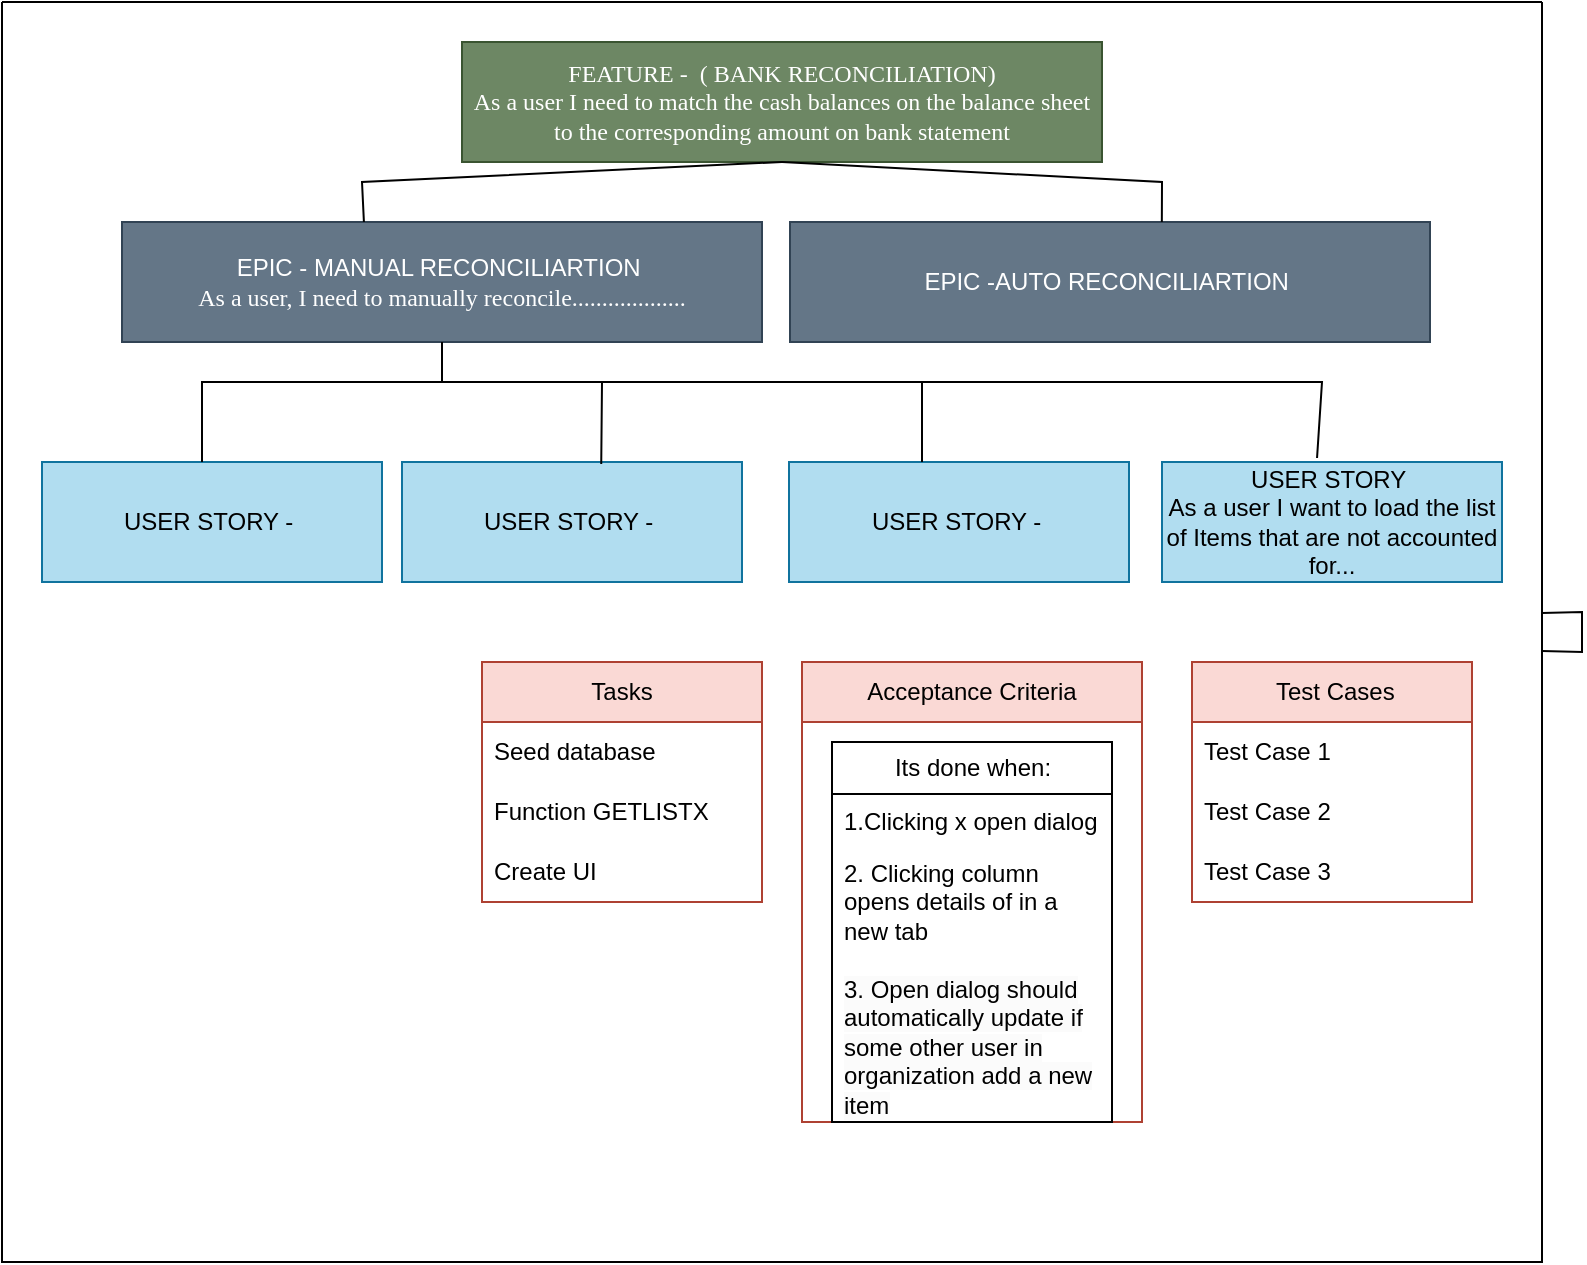 <mxfile version="21.3.7" type="github">
  <diagram id="prtHgNgQTEPvFCAcTncT" name="Page-1">
    <mxGraphModel dx="1562" dy="890" grid="1" gridSize="10" guides="1" tooltips="1" connect="1" arrows="1" fold="1" page="1" pageScale="1" pageWidth="827" pageHeight="1169" math="0" shadow="0">
      <root>
        <mxCell id="0" />
        <mxCell id="1" parent="0" />
        <mxCell id="XktvU1xeqBwV3OAODEVz-1" value="" style="swimlane;startSize=0;" vertex="1" parent="1">
          <mxGeometry x="20" y="90" width="770" height="630" as="geometry" />
        </mxCell>
        <mxCell id="XktvU1xeqBwV3OAODEVz-2" value="FEATURE -&amp;nbsp; ( BANK RECONCILIATION)&lt;br&gt;As a user I need to match the cash balances on the balance sheet to the corresponding amount on bank statement" style="rounded=0;whiteSpace=wrap;html=1;fillColor=#6d8764;fontColor=#ffffff;strokeColor=#3A5431;fontFamily=Tahoma;" vertex="1" parent="XktvU1xeqBwV3OAODEVz-1">
          <mxGeometry x="230" y="20" width="320" height="60" as="geometry" />
        </mxCell>
        <mxCell id="XktvU1xeqBwV3OAODEVz-4" value="EPIC -AUTO RECONCILIARTION&amp;nbsp;" style="rounded=0;whiteSpace=wrap;html=1;fillColor=#647687;fontColor=#ffffff;strokeColor=#314354;" vertex="1" parent="XktvU1xeqBwV3OAODEVz-1">
          <mxGeometry x="394" y="110" width="320" height="60" as="geometry" />
        </mxCell>
        <mxCell id="XktvU1xeqBwV3OAODEVz-5" value="EPIC - MANUAL RECONCILIARTION&amp;nbsp;&lt;br style=&quot;border-color: var(--border-color); font-family: Tahoma;&quot;&gt;&lt;span style=&quot;font-family: Tahoma;&quot;&gt;As a user, I need to manually reconcile...................&lt;/span&gt;" style="rounded=0;whiteSpace=wrap;html=1;fillColor=#647687;fontColor=#ffffff;strokeColor=#314354;" vertex="1" parent="XktvU1xeqBwV3OAODEVz-1">
          <mxGeometry x="60" y="110" width="320" height="60" as="geometry" />
        </mxCell>
        <mxCell id="XktvU1xeqBwV3OAODEVz-7" value="" style="endArrow=none;html=1;rounded=0;entryX=0.5;entryY=1;entryDx=0;entryDy=0;exitX=0.378;exitY=0;exitDx=0;exitDy=0;exitPerimeter=0;" edge="1" parent="XktvU1xeqBwV3OAODEVz-1" source="XktvU1xeqBwV3OAODEVz-5" target="XktvU1xeqBwV3OAODEVz-2">
          <mxGeometry width="50" height="50" relative="1" as="geometry">
            <mxPoint x="370" y="400" as="sourcePoint" />
            <mxPoint x="420" y="350" as="targetPoint" />
            <Array as="points">
              <mxPoint x="180" y="90" />
            </Array>
          </mxGeometry>
        </mxCell>
        <mxCell id="XktvU1xeqBwV3OAODEVz-8" value="" style="endArrow=none;html=1;rounded=0;entryX=0.5;entryY=1;entryDx=0;entryDy=0;exitX=0.581;exitY=0;exitDx=0;exitDy=0;exitPerimeter=0;" edge="1" parent="XktvU1xeqBwV3OAODEVz-1" source="XktvU1xeqBwV3OAODEVz-4" target="XktvU1xeqBwV3OAODEVz-2">
          <mxGeometry width="50" height="50" relative="1" as="geometry">
            <mxPoint x="191" y="120" as="sourcePoint" />
            <mxPoint x="400" y="90" as="targetPoint" />
            <Array as="points">
              <mxPoint x="580" y="90" />
            </Array>
          </mxGeometry>
        </mxCell>
        <mxCell id="XktvU1xeqBwV3OAODEVz-9" value="USER STORY -&amp;nbsp;" style="rounded=0;whiteSpace=wrap;html=1;fillColor=#b1ddf0;strokeColor=#10739e;" vertex="1" parent="XktvU1xeqBwV3OAODEVz-1">
          <mxGeometry x="20" y="230" width="170" height="60" as="geometry" />
        </mxCell>
        <mxCell id="XktvU1xeqBwV3OAODEVz-10" value="USER STORY -&amp;nbsp;" style="rounded=0;whiteSpace=wrap;html=1;fillColor=#b1ddf0;strokeColor=#10739e;" vertex="1" parent="XktvU1xeqBwV3OAODEVz-1">
          <mxGeometry x="200" y="230" width="170" height="60" as="geometry" />
        </mxCell>
        <mxCell id="XktvU1xeqBwV3OAODEVz-12" value="USER STORY -&amp;nbsp;" style="rounded=0;whiteSpace=wrap;html=1;fillColor=#b1ddf0;strokeColor=#10739e;" vertex="1" parent="XktvU1xeqBwV3OAODEVz-1">
          <mxGeometry x="393.5" y="230" width="170" height="60" as="geometry" />
        </mxCell>
        <mxCell id="XktvU1xeqBwV3OAODEVz-11" value="&lt;span style=&quot;font-weight: normal;&quot;&gt;USER STORY&amp;nbsp;&lt;br&gt;As a user I want to load the list of Items that are not accounted for...&lt;br&gt;&lt;/span&gt;" style="rounded=0;whiteSpace=wrap;html=1;fillColor=#b1ddf0;strokeColor=#10739e;fontStyle=1" vertex="1" parent="XktvU1xeqBwV3OAODEVz-1">
          <mxGeometry x="580" y="230" width="170" height="60" as="geometry" />
        </mxCell>
        <mxCell id="XktvU1xeqBwV3OAODEVz-13" value="" style="endArrow=none;html=1;rounded=0;entryX=0.5;entryY=1;entryDx=0;entryDy=0;" edge="1" parent="XktvU1xeqBwV3OAODEVz-1" target="XktvU1xeqBwV3OAODEVz-5">
          <mxGeometry width="50" height="50" relative="1" as="geometry">
            <mxPoint x="100" y="230" as="sourcePoint" />
            <mxPoint x="420" y="350" as="targetPoint" />
            <Array as="points">
              <mxPoint x="100" y="190" />
              <mxPoint x="220" y="190" />
            </Array>
          </mxGeometry>
        </mxCell>
        <mxCell id="XktvU1xeqBwV3OAODEVz-17" value="Tasks" style="swimlane;fontStyle=0;childLayout=stackLayout;horizontal=1;startSize=30;horizontalStack=0;resizeParent=1;resizeParentMax=0;resizeLast=0;collapsible=1;marginBottom=0;whiteSpace=wrap;html=1;fillColor=#fad9d5;strokeColor=#ae4132;" vertex="1" parent="XktvU1xeqBwV3OAODEVz-1">
          <mxGeometry x="240" y="330" width="140" height="120" as="geometry" />
        </mxCell>
        <mxCell id="XktvU1xeqBwV3OAODEVz-18" value="Seed database" style="text;strokeColor=none;fillColor=none;align=left;verticalAlign=middle;spacingLeft=4;spacingRight=4;overflow=hidden;points=[[0,0.5],[1,0.5]];portConstraint=eastwest;rotatable=0;whiteSpace=wrap;html=1;" vertex="1" parent="XktvU1xeqBwV3OAODEVz-17">
          <mxGeometry y="30" width="140" height="30" as="geometry" />
        </mxCell>
        <mxCell id="XktvU1xeqBwV3OAODEVz-19" value="Function GETLISTX" style="text;strokeColor=none;fillColor=none;align=left;verticalAlign=middle;spacingLeft=4;spacingRight=4;overflow=hidden;points=[[0,0.5],[1,0.5]];portConstraint=eastwest;rotatable=0;whiteSpace=wrap;html=1;" vertex="1" parent="XktvU1xeqBwV3OAODEVz-17">
          <mxGeometry y="60" width="140" height="30" as="geometry" />
        </mxCell>
        <mxCell id="XktvU1xeqBwV3OAODEVz-20" value="Create UI" style="text;strokeColor=none;fillColor=none;align=left;verticalAlign=middle;spacingLeft=4;spacingRight=4;overflow=hidden;points=[[0,0.5],[1,0.5]];portConstraint=eastwest;rotatable=0;whiteSpace=wrap;html=1;" vertex="1" parent="XktvU1xeqBwV3OAODEVz-17">
          <mxGeometry y="90" width="140" height="30" as="geometry" />
        </mxCell>
        <mxCell id="XktvU1xeqBwV3OAODEVz-25" value="&amp;nbsp;Test Cases" style="swimlane;fontStyle=0;childLayout=stackLayout;horizontal=1;startSize=30;horizontalStack=0;resizeParent=1;resizeParentMax=0;resizeLast=0;collapsible=1;marginBottom=0;whiteSpace=wrap;html=1;fillColor=#fad9d5;strokeColor=#ae4132;" vertex="1" parent="XktvU1xeqBwV3OAODEVz-1">
          <mxGeometry x="595" y="330" width="140" height="120" as="geometry" />
        </mxCell>
        <mxCell id="XktvU1xeqBwV3OAODEVz-26" value="Test Case 1" style="text;strokeColor=none;fillColor=none;align=left;verticalAlign=middle;spacingLeft=4;spacingRight=4;overflow=hidden;points=[[0,0.5],[1,0.5]];portConstraint=eastwest;rotatable=0;whiteSpace=wrap;html=1;" vertex="1" parent="XktvU1xeqBwV3OAODEVz-25">
          <mxGeometry y="30" width="140" height="30" as="geometry" />
        </mxCell>
        <mxCell id="XktvU1xeqBwV3OAODEVz-27" value="Test Case 2" style="text;strokeColor=none;fillColor=none;align=left;verticalAlign=middle;spacingLeft=4;spacingRight=4;overflow=hidden;points=[[0,0.5],[1,0.5]];portConstraint=eastwest;rotatable=0;whiteSpace=wrap;html=1;" vertex="1" parent="XktvU1xeqBwV3OAODEVz-25">
          <mxGeometry y="60" width="140" height="30" as="geometry" />
        </mxCell>
        <mxCell id="XktvU1xeqBwV3OAODEVz-28" value="Test Case 3" style="text;strokeColor=none;fillColor=none;align=left;verticalAlign=middle;spacingLeft=4;spacingRight=4;overflow=hidden;points=[[0,0.5],[1,0.5]];portConstraint=eastwest;rotatable=0;whiteSpace=wrap;html=1;" vertex="1" parent="XktvU1xeqBwV3OAODEVz-25">
          <mxGeometry y="90" width="140" height="30" as="geometry" />
        </mxCell>
        <mxCell id="XktvU1xeqBwV3OAODEVz-30" value="&lt;span style=&quot;font-weight: normal;&quot;&gt;Acceptance Criteria&lt;/span&gt;" style="swimlane;whiteSpace=wrap;html=1;fillColor=#fad9d5;strokeColor=#ae4132;startSize=30;" vertex="1" parent="XktvU1xeqBwV3OAODEVz-1">
          <mxGeometry x="400" y="330" width="170" height="230" as="geometry" />
        </mxCell>
        <mxCell id="XktvU1xeqBwV3OAODEVz-46" value="Its done when:" style="swimlane;fontStyle=0;childLayout=stackLayout;horizontal=1;startSize=26;fillColor=none;horizontalStack=0;resizeParent=1;resizeParentMax=0;resizeLast=0;collapsible=1;marginBottom=0;html=1;" vertex="1" parent="XktvU1xeqBwV3OAODEVz-30">
          <mxGeometry x="15" y="40" width="140" height="190" as="geometry" />
        </mxCell>
        <mxCell id="XktvU1xeqBwV3OAODEVz-47" value="1.Clicking x open dialog" style="text;strokeColor=none;fillColor=none;align=left;verticalAlign=top;spacingLeft=4;spacingRight=4;overflow=hidden;rotatable=0;points=[[0,0.5],[1,0.5]];portConstraint=eastwest;whiteSpace=wrap;html=1;" vertex="1" parent="XktvU1xeqBwV3OAODEVz-46">
          <mxGeometry y="26" width="140" height="26" as="geometry" />
        </mxCell>
        <mxCell id="XktvU1xeqBwV3OAODEVz-48" value="2. Clicking column opens details of in a new tab" style="text;strokeColor=none;fillColor=none;align=left;verticalAlign=top;spacingLeft=4;spacingRight=4;overflow=hidden;rotatable=0;points=[[0,0.5],[1,0.5]];portConstraint=eastwest;whiteSpace=wrap;html=1;" vertex="1" parent="XktvU1xeqBwV3OAODEVz-46">
          <mxGeometry y="52" width="140" height="58" as="geometry" />
        </mxCell>
        <mxCell id="XktvU1xeqBwV3OAODEVz-50" value="&lt;meta charset=&quot;utf-8&quot;&gt;&lt;span style=&quot;color: rgb(0, 0, 0); font-family: Helvetica; font-size: 12px; font-style: normal; font-variant-ligatures: normal; font-variant-caps: normal; font-weight: 400; letter-spacing: normal; orphans: 2; text-align: left; text-indent: 0px; text-transform: none; widows: 2; word-spacing: 0px; -webkit-text-stroke-width: 0px; background-color: rgb(251, 251, 251); text-decoration-thickness: initial; text-decoration-style: initial; text-decoration-color: initial; float: none; display: inline !important;&quot;&gt;3. Open dialog should automatically update if some other user in organization add a new item&lt;/span&gt;" style="text;strokeColor=none;fillColor=none;align=left;verticalAlign=top;spacingLeft=4;spacingRight=4;overflow=hidden;rotatable=0;points=[[0,0.5],[1,0.5]];portConstraint=eastwest;whiteSpace=wrap;html=1;" vertex="1" parent="XktvU1xeqBwV3OAODEVz-46">
          <mxGeometry y="110" width="140" height="80" as="geometry" />
        </mxCell>
        <mxCell id="XktvU1xeqBwV3OAODEVz-6" value="" style="endArrow=none;html=1;rounded=0;" edge="1" parent="1" source="XktvU1xeqBwV3OAODEVz-1" target="XktvU1xeqBwV3OAODEVz-1">
          <mxGeometry width="50" height="50" relative="1" as="geometry">
            <mxPoint x="390" y="490" as="sourcePoint" />
            <mxPoint x="440" y="440" as="targetPoint" />
          </mxGeometry>
        </mxCell>
        <mxCell id="XktvU1xeqBwV3OAODEVz-14" value="" style="endArrow=none;html=1;rounded=0;exitX=0.586;exitY=0.017;exitDx=0;exitDy=0;exitPerimeter=0;" edge="1" parent="1" source="XktvU1xeqBwV3OAODEVz-10">
          <mxGeometry width="50" height="50" relative="1" as="geometry">
            <mxPoint x="130" y="330" as="sourcePoint" />
            <mxPoint x="240" y="260" as="targetPoint" />
            <Array as="points">
              <mxPoint x="320" y="280" />
              <mxPoint x="240" y="280" />
            </Array>
          </mxGeometry>
        </mxCell>
        <mxCell id="XktvU1xeqBwV3OAODEVz-15" value="" style="endArrow=none;html=1;rounded=0;" edge="1" parent="1">
          <mxGeometry width="50" height="50" relative="1" as="geometry">
            <mxPoint x="480" y="320" as="sourcePoint" />
            <mxPoint x="240" y="260" as="targetPoint" />
            <Array as="points">
              <mxPoint x="480" y="280" />
              <mxPoint x="240" y="280" />
            </Array>
          </mxGeometry>
        </mxCell>
        <mxCell id="XktvU1xeqBwV3OAODEVz-16" value="" style="endArrow=none;html=1;rounded=0;exitX=0.456;exitY=-0.033;exitDx=0;exitDy=0;exitPerimeter=0;" edge="1" parent="1" source="XktvU1xeqBwV3OAODEVz-11">
          <mxGeometry width="50" height="50" relative="1" as="geometry">
            <mxPoint x="490" y="330" as="sourcePoint" />
            <mxPoint x="240" y="260" as="targetPoint" />
            <Array as="points">
              <mxPoint x="680" y="280" />
              <mxPoint x="240" y="280" />
            </Array>
          </mxGeometry>
        </mxCell>
      </root>
    </mxGraphModel>
  </diagram>
</mxfile>
